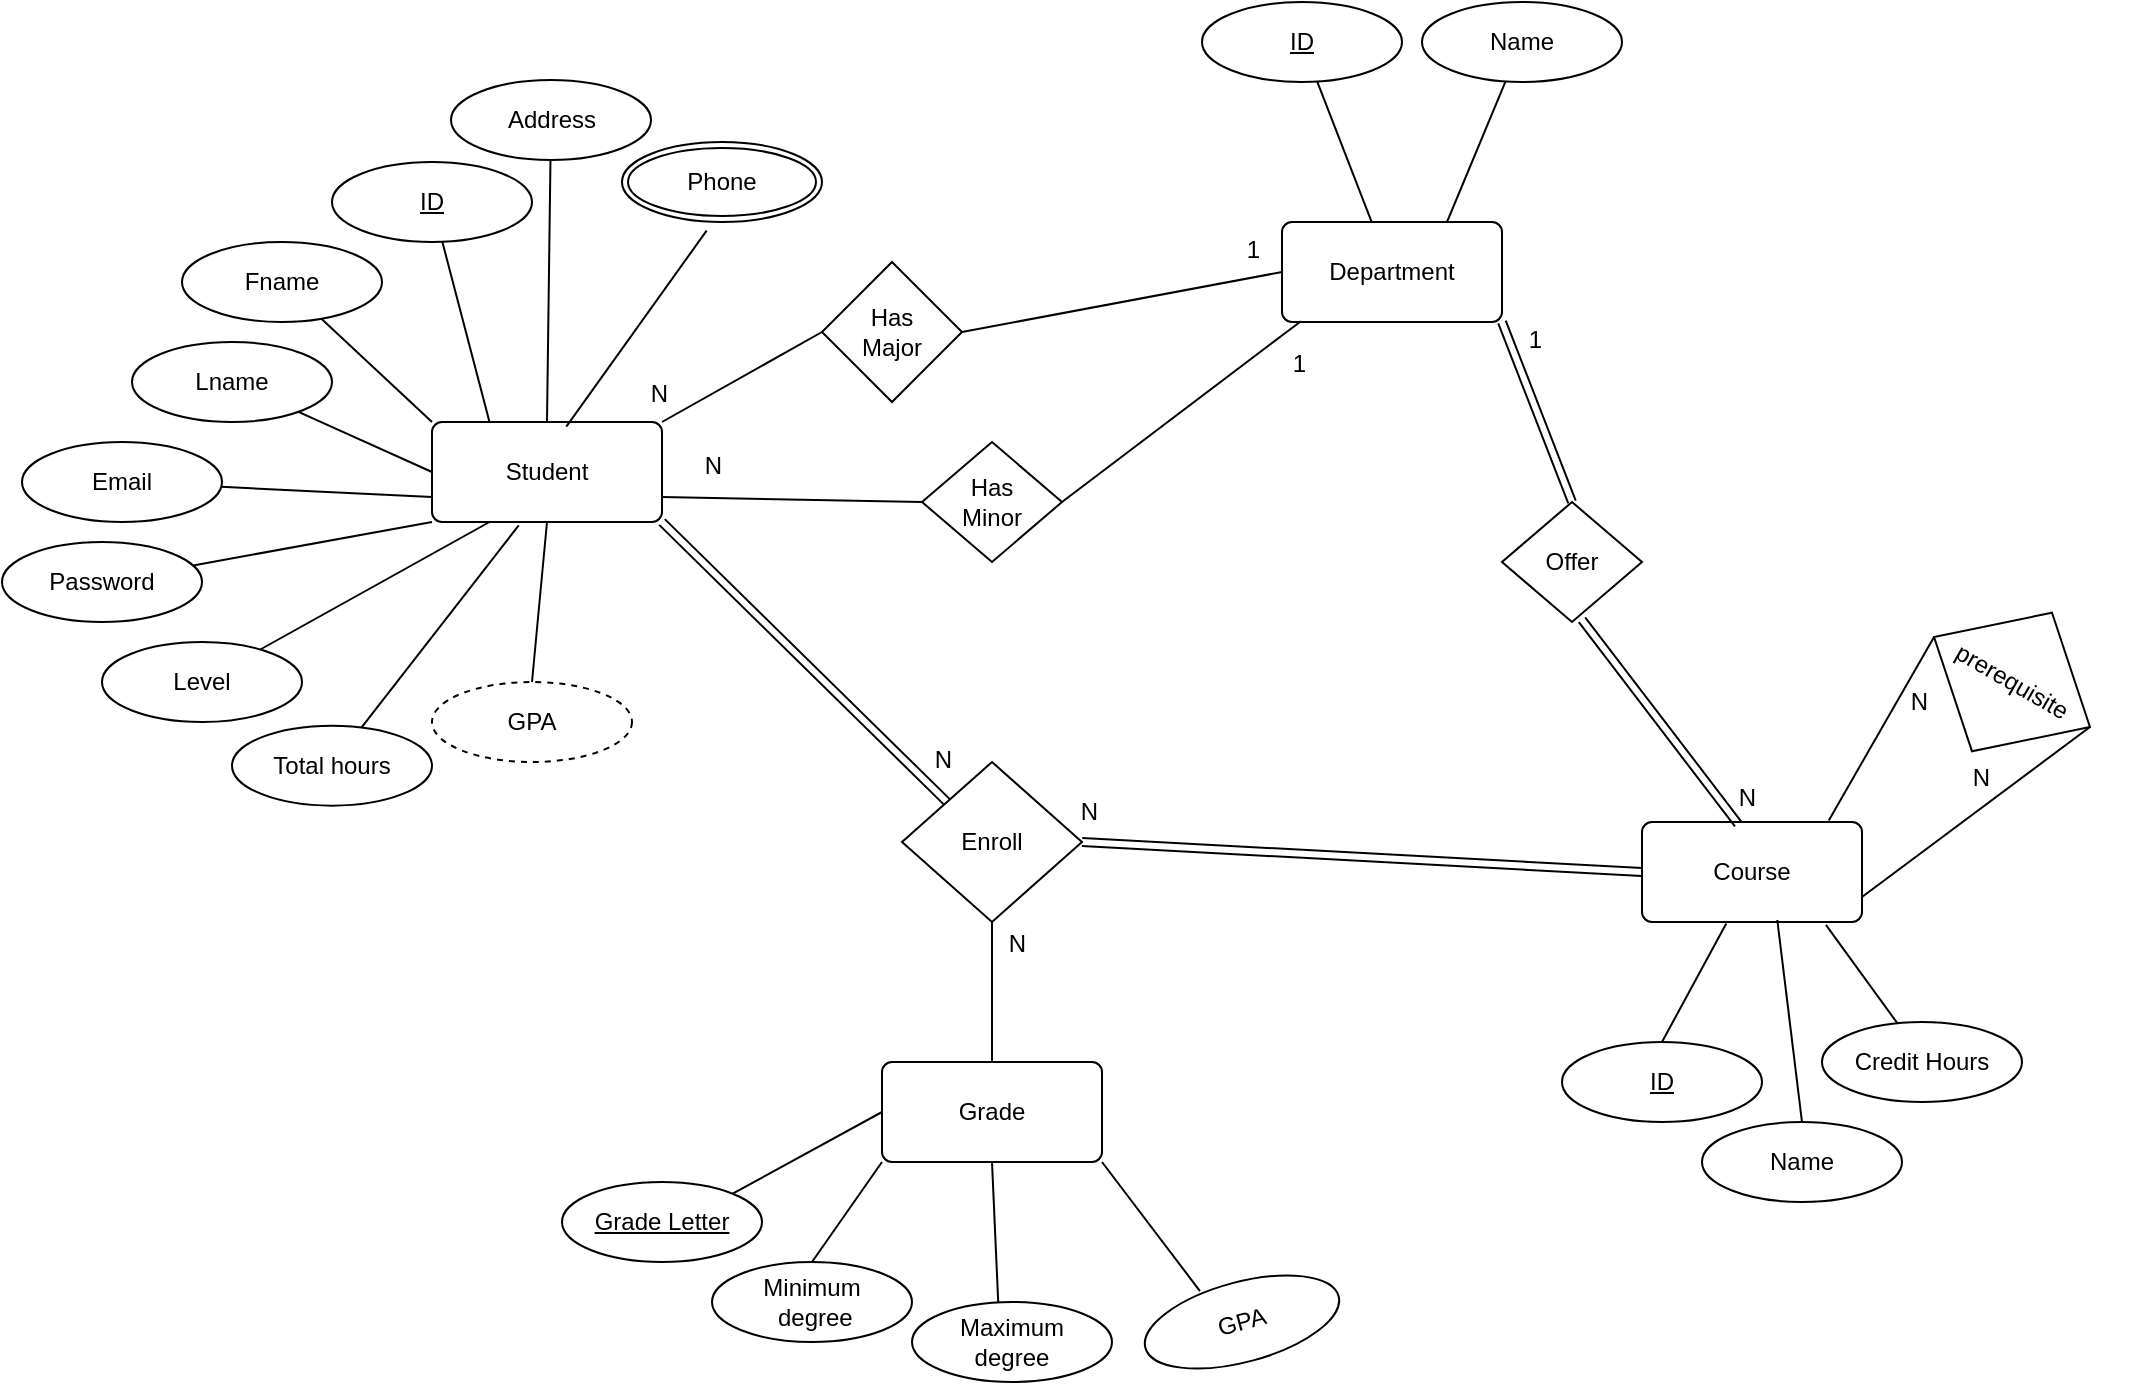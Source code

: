 <mxfile version="22.0.3" type="device">
  <diagram id="R2lEEEUBdFMjLlhIrx00" name="Page-1">
    <mxGraphModel dx="1518" dy="740" grid="1" gridSize="10" guides="1" tooltips="1" connect="1" arrows="1" fold="1" page="1" pageScale="1" pageWidth="850" pageHeight="1100" math="0" shadow="0" extFonts="Permanent Marker^https://fonts.googleapis.com/css?family=Permanent+Marker">
      <root>
        <mxCell id="0" />
        <mxCell id="1" parent="0" />
        <mxCell id="3p6yg__9nnK3ZTHGhMpI-1" value="Student" style="rounded=1;arcSize=10;whiteSpace=wrap;html=1;align=center;" vertex="1" parent="1">
          <mxGeometry x="425" y="510" width="115" height="50" as="geometry" />
        </mxCell>
        <mxCell id="3p6yg__9nnK3ZTHGhMpI-2" value="Department" style="rounded=1;arcSize=10;whiteSpace=wrap;html=1;align=center;" vertex="1" parent="1">
          <mxGeometry x="850" y="410" width="110" height="50" as="geometry" />
        </mxCell>
        <mxCell id="3p6yg__9nnK3ZTHGhMpI-3" value="" style="endArrow=none;html=1;rounded=0;exitX=0;exitY=0.75;exitDx=0;exitDy=0;" edge="1" parent="1" source="3p6yg__9nnK3ZTHGhMpI-1" target="3p6yg__9nnK3ZTHGhMpI-4">
          <mxGeometry relative="1" as="geometry">
            <mxPoint x="330" y="550" as="sourcePoint" />
            <mxPoint x="760" y="550" as="targetPoint" />
          </mxGeometry>
        </mxCell>
        <mxCell id="3p6yg__9nnK3ZTHGhMpI-4" value="Email" style="ellipse;whiteSpace=wrap;html=1;align=center;" vertex="1" parent="1">
          <mxGeometry x="220" y="520" width="100" height="40" as="geometry" />
        </mxCell>
        <mxCell id="3p6yg__9nnK3ZTHGhMpI-5" value="" style="endArrow=none;html=1;rounded=0;exitX=0.5;exitY=0;exitDx=0;exitDy=0;" edge="1" parent="1" source="3p6yg__9nnK3ZTHGhMpI-1" target="3p6yg__9nnK3ZTHGhMpI-6">
          <mxGeometry relative="1" as="geometry">
            <mxPoint x="410" y="510" as="sourcePoint" />
            <mxPoint x="660" y="550" as="targetPoint" />
          </mxGeometry>
        </mxCell>
        <mxCell id="3p6yg__9nnK3ZTHGhMpI-6" value="Address" style="ellipse;whiteSpace=wrap;html=1;align=center;" vertex="1" parent="1">
          <mxGeometry x="434.5" y="339" width="100" height="40" as="geometry" />
        </mxCell>
        <mxCell id="3p6yg__9nnK3ZTHGhMpI-7" value="" style="endArrow=none;html=1;rounded=0;exitX=0.25;exitY=0;exitDx=0;exitDy=0;" edge="1" parent="1" source="3p6yg__9nnK3ZTHGhMpI-1" target="3p6yg__9nnK3ZTHGhMpI-8">
          <mxGeometry relative="1" as="geometry">
            <mxPoint x="290" y="510" as="sourcePoint" />
            <mxPoint x="540" y="550" as="targetPoint" />
          </mxGeometry>
        </mxCell>
        <mxCell id="3p6yg__9nnK3ZTHGhMpI-8" value="ID" style="ellipse;whiteSpace=wrap;html=1;align=center;fontStyle=4" vertex="1" parent="1">
          <mxGeometry x="375" y="380" width="100" height="40" as="geometry" />
        </mxCell>
        <mxCell id="3p6yg__9nnK3ZTHGhMpI-9" value="" style="endArrow=none;html=1;rounded=0;exitX=0.406;exitY=-0.008;exitDx=0;exitDy=0;exitPerimeter=0;" edge="1" parent="1" source="3p6yg__9nnK3ZTHGhMpI-2" target="3p6yg__9nnK3ZTHGhMpI-10">
          <mxGeometry relative="1" as="geometry">
            <mxPoint x="900" y="390" as="sourcePoint" />
            <mxPoint x="1090" y="660" as="targetPoint" />
          </mxGeometry>
        </mxCell>
        <mxCell id="3p6yg__9nnK3ZTHGhMpI-10" value="ID" style="ellipse;whiteSpace=wrap;html=1;align=center;fontStyle=4" vertex="1" parent="1">
          <mxGeometry x="810" y="300" width="100" height="40" as="geometry" />
        </mxCell>
        <mxCell id="3p6yg__9nnK3ZTHGhMpI-11" value="" style="endArrow=none;html=1;rounded=0;exitX=0.75;exitY=0;exitDx=0;exitDy=0;" edge="1" parent="1" source="3p6yg__9nnK3ZTHGhMpI-2" target="3p6yg__9nnK3ZTHGhMpI-12">
          <mxGeometry relative="1" as="geometry">
            <mxPoint x="850" y="630" as="sourcePoint" />
            <mxPoint x="1100" y="670" as="targetPoint" />
          </mxGeometry>
        </mxCell>
        <mxCell id="3p6yg__9nnK3ZTHGhMpI-12" value="Name" style="ellipse;whiteSpace=wrap;html=1;align=center;" vertex="1" parent="1">
          <mxGeometry x="920" y="300" width="100" height="40" as="geometry" />
        </mxCell>
        <mxCell id="3p6yg__9nnK3ZTHGhMpI-31" value="Grade" style="rounded=1;arcSize=10;whiteSpace=wrap;html=1;align=center;" vertex="1" parent="1">
          <mxGeometry x="650" y="830" width="110" height="50" as="geometry" />
        </mxCell>
        <mxCell id="3p6yg__9nnK3ZTHGhMpI-32" value="" style="endArrow=none;html=1;rounded=0;exitX=0;exitY=1;exitDx=0;exitDy=0;entryX=0.5;entryY=0;entryDx=0;entryDy=0;" edge="1" parent="1" source="3p6yg__9nnK3ZTHGhMpI-31" target="3p6yg__9nnK3ZTHGhMpI-108">
          <mxGeometry relative="1" as="geometry">
            <mxPoint x="660" y="1110" as="sourcePoint" />
            <mxPoint x="709.013" y="950.004" as="targetPoint" />
          </mxGeometry>
        </mxCell>
        <mxCell id="3p6yg__9nnK3ZTHGhMpI-34" value="" style="endArrow=none;html=1;rounded=0;exitX=0.5;exitY=1;exitDx=0;exitDy=0;entryX=0.432;entryY=0.055;entryDx=0;entryDy=0;entryPerimeter=0;" edge="1" parent="1" source="3p6yg__9nnK3ZTHGhMpI-31" target="3p6yg__9nnK3ZTHGhMpI-35">
          <mxGeometry relative="1" as="geometry">
            <mxPoint x="670" y="1120" as="sourcePoint" />
            <mxPoint x="802.431" y="951.275" as="targetPoint" />
          </mxGeometry>
        </mxCell>
        <mxCell id="3p6yg__9nnK3ZTHGhMpI-35" value="Maximum&lt;br&gt;degree" style="ellipse;whiteSpace=wrap;html=1;align=center;" vertex="1" parent="1">
          <mxGeometry x="665" y="950" width="100" height="40" as="geometry" />
        </mxCell>
        <mxCell id="3p6yg__9nnK3ZTHGhMpI-36" value="" style="endArrow=none;html=1;rounded=0;exitX=0;exitY=0.5;exitDx=0;exitDy=0;entryX=1;entryY=0;entryDx=0;entryDy=0;" edge="1" parent="1" source="3p6yg__9nnK3ZTHGhMpI-31" target="3p6yg__9nnK3ZTHGhMpI-37">
          <mxGeometry relative="1" as="geometry">
            <mxPoint x="520" y="1100" as="sourcePoint" />
            <mxPoint x="604.853" y="960.903" as="targetPoint" />
          </mxGeometry>
        </mxCell>
        <mxCell id="3p6yg__9nnK3ZTHGhMpI-37" value="&lt;u&gt;Grade Letter&lt;/u&gt;" style="ellipse;whiteSpace=wrap;html=1;align=center;" vertex="1" parent="1">
          <mxGeometry x="490" y="890" width="100" height="40" as="geometry" />
        </mxCell>
        <mxCell id="3p6yg__9nnK3ZTHGhMpI-42" value="Has&lt;br&gt;Major" style="shape=rhombus;perimeter=rhombusPerimeter;whiteSpace=wrap;html=1;align=center;" vertex="1" parent="1">
          <mxGeometry x="620" y="430" width="70" height="70" as="geometry" />
        </mxCell>
        <mxCell id="3p6yg__9nnK3ZTHGhMpI-50" value="Course" style="rounded=1;arcSize=10;whiteSpace=wrap;html=1;align=center;" vertex="1" parent="1">
          <mxGeometry x="1030" y="710" width="110" height="50" as="geometry" />
        </mxCell>
        <mxCell id="3p6yg__9nnK3ZTHGhMpI-51" value="Offer" style="shape=rhombus;perimeter=rhombusPerimeter;whiteSpace=wrap;html=1;align=center;" vertex="1" parent="1">
          <mxGeometry x="960" y="550" width="70" height="60" as="geometry" />
        </mxCell>
        <mxCell id="3p6yg__9nnK3ZTHGhMpI-60" value="Phone" style="ellipse;shape=doubleEllipse;margin=3;whiteSpace=wrap;html=1;align=center;" vertex="1" parent="1">
          <mxGeometry x="520" y="370" width="100" height="40" as="geometry" />
        </mxCell>
        <mxCell id="3p6yg__9nnK3ZTHGhMpI-61" value="" style="endArrow=none;html=1;rounded=0;exitX=0.423;exitY=1.108;exitDx=0;exitDy=0;exitPerimeter=0;entryX=0.584;entryY=0.047;entryDx=0;entryDy=0;entryPerimeter=0;" edge="1" parent="1" source="3p6yg__9nnK3ZTHGhMpI-60" target="3p6yg__9nnK3ZTHGhMpI-1">
          <mxGeometry relative="1" as="geometry">
            <mxPoint x="840" y="580" as="sourcePoint" />
            <mxPoint x="1000" y="580" as="targetPoint" />
          </mxGeometry>
        </mxCell>
        <mxCell id="3p6yg__9nnK3ZTHGhMpI-62" value="" style="endArrow=none;html=1;rounded=0;exitX=0;exitY=0;exitDx=0;exitDy=0;" edge="1" parent="1" target="3p6yg__9nnK3ZTHGhMpI-63" source="3p6yg__9nnK3ZTHGhMpI-1">
          <mxGeometry relative="1" as="geometry">
            <mxPoint x="440" y="535.0" as="sourcePoint" />
            <mxPoint x="760" y="600" as="targetPoint" />
          </mxGeometry>
        </mxCell>
        <mxCell id="3p6yg__9nnK3ZTHGhMpI-63" value="Fname" style="ellipse;whiteSpace=wrap;html=1;align=center;" vertex="1" parent="1">
          <mxGeometry x="300" y="420" width="100" height="40" as="geometry" />
        </mxCell>
        <mxCell id="3p6yg__9nnK3ZTHGhMpI-64" value="" style="endArrow=none;html=1;rounded=0;exitX=0;exitY=0.5;exitDx=0;exitDy=0;" edge="1" parent="1" target="3p6yg__9nnK3ZTHGhMpI-65" source="3p6yg__9nnK3ZTHGhMpI-1">
          <mxGeometry relative="1" as="geometry">
            <mxPoint x="415" y="580" as="sourcePoint" />
            <mxPoint x="750" y="650" as="targetPoint" />
          </mxGeometry>
        </mxCell>
        <mxCell id="3p6yg__9nnK3ZTHGhMpI-65" value="Lname" style="ellipse;whiteSpace=wrap;html=1;align=center;" vertex="1" parent="1">
          <mxGeometry x="275" y="470" width="100" height="40" as="geometry" />
        </mxCell>
        <mxCell id="3p6yg__9nnK3ZTHGhMpI-66" value="" style="endArrow=none;html=1;rounded=0;exitX=0;exitY=1;exitDx=0;exitDy=0;" edge="1" parent="1" target="3p6yg__9nnK3ZTHGhMpI-67" source="3p6yg__9nnK3ZTHGhMpI-1">
          <mxGeometry relative="1" as="geometry">
            <mxPoint x="380" y="570" as="sourcePoint" />
            <mxPoint x="770" y="560" as="targetPoint" />
          </mxGeometry>
        </mxCell>
        <mxCell id="3p6yg__9nnK3ZTHGhMpI-67" value="Password" style="ellipse;whiteSpace=wrap;html=1;align=center;" vertex="1" parent="1">
          <mxGeometry x="210" y="570" width="100" height="40" as="geometry" />
        </mxCell>
        <mxCell id="3p6yg__9nnK3ZTHGhMpI-68" value="" style="endArrow=none;html=1;rounded=0;exitX=0.25;exitY=1;exitDx=0;exitDy=0;" edge="1" parent="1" target="3p6yg__9nnK3ZTHGhMpI-69" source="3p6yg__9nnK3ZTHGhMpI-1">
          <mxGeometry relative="1" as="geometry">
            <mxPoint x="445" y="560" as="sourcePoint" />
            <mxPoint x="780" y="570" as="targetPoint" />
          </mxGeometry>
        </mxCell>
        <mxCell id="3p6yg__9nnK3ZTHGhMpI-69" value="Level" style="ellipse;whiteSpace=wrap;html=1;align=center;" vertex="1" parent="1">
          <mxGeometry x="260" y="620" width="100" height="40" as="geometry" />
        </mxCell>
        <mxCell id="3p6yg__9nnK3ZTHGhMpI-70" value="" style="endArrow=none;html=1;rounded=0;exitX=0.5;exitY=1;exitDx=0;exitDy=0;entryX=0.5;entryY=0;entryDx=0;entryDy=0;" edge="1" parent="1" target="3p6yg__9nnK3ZTHGhMpI-112" source="3p6yg__9nnK3ZTHGhMpI-1">
          <mxGeometry relative="1" as="geometry">
            <mxPoint x="525" y="610" as="sourcePoint" />
            <mxPoint x="437.211" y="630.606" as="targetPoint" />
          </mxGeometry>
        </mxCell>
        <mxCell id="3p6yg__9nnK3ZTHGhMpI-74" value="Has&lt;br&gt;Minor" style="shape=rhombus;perimeter=rhombusPerimeter;whiteSpace=wrap;html=1;align=center;" vertex="1" parent="1">
          <mxGeometry x="670" y="520" width="70" height="60" as="geometry" />
        </mxCell>
        <mxCell id="3p6yg__9nnK3ZTHGhMpI-75" value="" style="endArrow=none;html=1;rounded=0;entryX=0.086;entryY=0.992;entryDx=0;entryDy=0;exitX=1;exitY=0.5;exitDx=0;exitDy=0;entryPerimeter=0;" edge="1" parent="1" source="3p6yg__9nnK3ZTHGhMpI-74" target="3p6yg__9nnK3ZTHGhMpI-2">
          <mxGeometry relative="1" as="geometry">
            <mxPoint x="900" y="500" as="sourcePoint" />
            <mxPoint x="830" y="580" as="targetPoint" />
          </mxGeometry>
        </mxCell>
        <mxCell id="3p6yg__9nnK3ZTHGhMpI-76" value="1" style="resizable=0;html=1;whiteSpace=wrap;align=right;verticalAlign=bottom;" connectable="0" vertex="1" parent="3p6yg__9nnK3ZTHGhMpI-75">
          <mxGeometry x="1" relative="1" as="geometry">
            <mxPoint x="4" y="30" as="offset" />
          </mxGeometry>
        </mxCell>
        <mxCell id="3p6yg__9nnK3ZTHGhMpI-83" value="" style="endArrow=none;html=1;rounded=0;exitX=1;exitY=0.5;exitDx=0;exitDy=0;entryX=0;entryY=0.5;entryDx=0;entryDy=0;" edge="1" parent="1" source="3p6yg__9nnK3ZTHGhMpI-42" target="3p6yg__9nnK3ZTHGhMpI-2">
          <mxGeometry relative="1" as="geometry">
            <mxPoint x="700" y="440" as="sourcePoint" />
            <mxPoint x="860" y="440" as="targetPoint" />
          </mxGeometry>
        </mxCell>
        <mxCell id="3p6yg__9nnK3ZTHGhMpI-84" value="1" style="resizable=0;html=1;whiteSpace=wrap;align=right;verticalAlign=bottom;" connectable="0" vertex="1" parent="3p6yg__9nnK3ZTHGhMpI-83">
          <mxGeometry x="1" relative="1" as="geometry">
            <mxPoint x="-10" y="-2" as="offset" />
          </mxGeometry>
        </mxCell>
        <mxCell id="3p6yg__9nnK3ZTHGhMpI-85" value="" style="endArrow=none;html=1;rounded=0;exitX=0.5;exitY=0;exitDx=0;exitDy=0;entryX=0.383;entryY=1.016;entryDx=0;entryDy=0;entryPerimeter=0;" edge="1" parent="1" target="3p6yg__9nnK3ZTHGhMpI-50" source="3p6yg__9nnK3ZTHGhMpI-86">
          <mxGeometry relative="1" as="geometry">
            <mxPoint x="1115" y="980" as="sourcePoint" />
            <mxPoint x="1310" y="1230" as="targetPoint" />
          </mxGeometry>
        </mxCell>
        <mxCell id="3p6yg__9nnK3ZTHGhMpI-86" value="ID" style="ellipse;whiteSpace=wrap;html=1;align=center;fontStyle=4" vertex="1" parent="1">
          <mxGeometry x="990" y="820" width="100" height="40" as="geometry" />
        </mxCell>
        <mxCell id="3p6yg__9nnK3ZTHGhMpI-87" value="" style="endArrow=none;html=1;rounded=0;exitX=0.5;exitY=0;exitDx=0;exitDy=0;entryX=0.615;entryY=0.98;entryDx=0;entryDy=0;entryPerimeter=0;" edge="1" parent="1" target="3p6yg__9nnK3ZTHGhMpI-50" source="3p6yg__9nnK3ZTHGhMpI-88">
          <mxGeometry relative="1" as="geometry">
            <mxPoint x="1153" y="980" as="sourcePoint" />
            <mxPoint x="1320" y="1240" as="targetPoint" />
          </mxGeometry>
        </mxCell>
        <mxCell id="3p6yg__9nnK3ZTHGhMpI-88" value="Name" style="ellipse;whiteSpace=wrap;html=1;align=center;" vertex="1" parent="1">
          <mxGeometry x="1060" y="860" width="100" height="40" as="geometry" />
        </mxCell>
        <mxCell id="3p6yg__9nnK3ZTHGhMpI-90" value="" style="endArrow=none;html=1;rounded=0;exitX=0.386;exitY=0.047;exitDx=0;exitDy=0;entryX=0.836;entryY=1.028;entryDx=0;entryDy=0;exitPerimeter=0;entryPerimeter=0;" edge="1" parent="1" source="3p6yg__9nnK3ZTHGhMpI-91" target="3p6yg__9nnK3ZTHGhMpI-50">
          <mxGeometry relative="1" as="geometry">
            <mxPoint x="1243" y="940" as="sourcePoint" />
            <mxPoint x="1193" y="720" as="targetPoint" />
          </mxGeometry>
        </mxCell>
        <mxCell id="3p6yg__9nnK3ZTHGhMpI-91" value="Credit Hours" style="ellipse;whiteSpace=wrap;html=1;align=center;" vertex="1" parent="1">
          <mxGeometry x="1120" y="810" width="100" height="40" as="geometry" />
        </mxCell>
        <mxCell id="3p6yg__9nnK3ZTHGhMpI-94" value="" style="shape=link;html=1;rounded=0;entryX=0.437;entryY=0.02;entryDx=0;entryDy=0;entryPerimeter=0;" edge="1" parent="1" target="3p6yg__9nnK3ZTHGhMpI-50">
          <mxGeometry relative="1" as="geometry">
            <mxPoint x="1000" y="608.89" as="sourcePoint" />
            <mxPoint x="1160" y="608.89" as="targetPoint" />
          </mxGeometry>
        </mxCell>
        <mxCell id="3p6yg__9nnK3ZTHGhMpI-95" value="N" style="resizable=0;html=1;whiteSpace=wrap;align=right;verticalAlign=bottom;" connectable="0" vertex="1" parent="3p6yg__9nnK3ZTHGhMpI-94">
          <mxGeometry x="1" relative="1" as="geometry">
            <mxPoint x="10" y="-4" as="offset" />
          </mxGeometry>
        </mxCell>
        <mxCell id="3p6yg__9nnK3ZTHGhMpI-96" value="" style="shape=link;html=1;rounded=0;exitX=0.5;exitY=0;exitDx=0;exitDy=0;entryX=1;entryY=1;entryDx=0;entryDy=0;" edge="1" parent="1" source="3p6yg__9nnK3ZTHGhMpI-51" target="3p6yg__9nnK3ZTHGhMpI-2">
          <mxGeometry relative="1" as="geometry">
            <mxPoint x="1160" y="540" as="sourcePoint" />
            <mxPoint x="1320" y="540" as="targetPoint" />
          </mxGeometry>
        </mxCell>
        <mxCell id="3p6yg__9nnK3ZTHGhMpI-97" value="1" style="resizable=0;html=1;whiteSpace=wrap;align=right;verticalAlign=bottom;" connectable="0" vertex="1" parent="3p6yg__9nnK3ZTHGhMpI-96">
          <mxGeometry x="1" relative="1" as="geometry">
            <mxPoint x="21" y="17" as="offset" />
          </mxGeometry>
        </mxCell>
        <mxCell id="3p6yg__9nnK3ZTHGhMpI-98" value="prerequisite" style="shape=rhombus;perimeter=rhombusPerimeter;whiteSpace=wrap;html=1;align=center;rotation=30;" vertex="1" parent="1">
          <mxGeometry x="1170" y="600" width="90" height="80" as="geometry" />
        </mxCell>
        <mxCell id="3p6yg__9nnK3ZTHGhMpI-104" value="" style="endArrow=none;html=1;rounded=0;exitX=0.849;exitY=-0.016;exitDx=0;exitDy=0;exitPerimeter=0;entryX=0;entryY=0.5;entryDx=0;entryDy=0;" edge="1" parent="1" source="3p6yg__9nnK3ZTHGhMpI-50" target="3p6yg__9nnK3ZTHGhMpI-98">
          <mxGeometry relative="1" as="geometry">
            <mxPoint x="1090" y="580" as="sourcePoint" />
            <mxPoint x="1250" y="580" as="targetPoint" />
          </mxGeometry>
        </mxCell>
        <mxCell id="3p6yg__9nnK3ZTHGhMpI-105" value="N" style="resizable=0;html=1;whiteSpace=wrap;align=right;verticalAlign=bottom;" connectable="0" vertex="1" parent="3p6yg__9nnK3ZTHGhMpI-104">
          <mxGeometry x="1" relative="1" as="geometry">
            <mxPoint x="-1" y="41" as="offset" />
          </mxGeometry>
        </mxCell>
        <mxCell id="3p6yg__9nnK3ZTHGhMpI-106" value="" style="endArrow=none;html=1;rounded=0;exitX=1;exitY=0.75;exitDx=0;exitDy=0;entryX=1;entryY=0.5;entryDx=0;entryDy=0;" edge="1" parent="1" source="3p6yg__9nnK3ZTHGhMpI-50" target="3p6yg__9nnK3ZTHGhMpI-98">
          <mxGeometry relative="1" as="geometry">
            <mxPoint x="1230" y="720" as="sourcePoint" />
            <mxPoint x="1390" y="720" as="targetPoint" />
          </mxGeometry>
        </mxCell>
        <mxCell id="3p6yg__9nnK3ZTHGhMpI-107" value="N" style="resizable=0;html=1;whiteSpace=wrap;align=right;verticalAlign=bottom;" connectable="0" vertex="1" parent="3p6yg__9nnK3ZTHGhMpI-106">
          <mxGeometry x="1" relative="1" as="geometry">
            <mxPoint x="-48" y="34" as="offset" />
          </mxGeometry>
        </mxCell>
        <mxCell id="3p6yg__9nnK3ZTHGhMpI-108" value="Minimum&lt;br&gt;&amp;nbsp;degree" style="ellipse;whiteSpace=wrap;html=1;align=center;" vertex="1" parent="1">
          <mxGeometry x="565" y="930" width="100" height="40" as="geometry" />
        </mxCell>
        <mxCell id="3p6yg__9nnK3ZTHGhMpI-109" value="" style="endArrow=none;html=1;rounded=0;exitX=1;exitY=1;exitDx=0;exitDy=0;entryX=0.337;entryY=-0.009;entryDx=0;entryDy=0;entryPerimeter=0;" edge="1" parent="1" target="3p6yg__9nnK3ZTHGhMpI-110" source="3p6yg__9nnK3ZTHGhMpI-31">
          <mxGeometry relative="1" as="geometry">
            <mxPoint x="888" y="860" as="sourcePoint" />
            <mxPoint x="1265" y="920" as="targetPoint" />
          </mxGeometry>
        </mxCell>
        <mxCell id="3p6yg__9nnK3ZTHGhMpI-110" value="GPA" style="ellipse;whiteSpace=wrap;html=1;align=center;rotation=-15;" vertex="1" parent="1">
          <mxGeometry x="780" y="940" width="100" height="40" as="geometry" />
        </mxCell>
        <mxCell id="3p6yg__9nnK3ZTHGhMpI-112" value="GPA" style="ellipse;whiteSpace=wrap;html=1;align=center;dashed=1;" vertex="1" parent="1">
          <mxGeometry x="425" y="640" width="100" height="40" as="geometry" />
        </mxCell>
        <mxCell id="3p6yg__9nnK3ZTHGhMpI-113" value="" style="endArrow=none;html=1;rounded=0;exitX=0.377;exitY=1.033;exitDx=0;exitDy=0;exitPerimeter=0;" edge="1" parent="1" target="3p6yg__9nnK3ZTHGhMpI-114" source="3p6yg__9nnK3ZTHGhMpI-1">
          <mxGeometry relative="1" as="geometry">
            <mxPoint x="530" y="590" as="sourcePoint" />
            <mxPoint x="856" y="600" as="targetPoint" />
          </mxGeometry>
        </mxCell>
        <mxCell id="3p6yg__9nnK3ZTHGhMpI-114" value="Total hours" style="ellipse;whiteSpace=wrap;html=1;align=center;" vertex="1" parent="1">
          <mxGeometry x="325" y="661.83" width="100" height="40" as="geometry" />
        </mxCell>
        <mxCell id="3p6yg__9nnK3ZTHGhMpI-115" value="Enroll" style="shape=rhombus;perimeter=rhombusPerimeter;whiteSpace=wrap;html=1;align=center;" vertex="1" parent="1">
          <mxGeometry x="660" y="680" width="90" height="80" as="geometry" />
        </mxCell>
        <mxCell id="3p6yg__9nnK3ZTHGhMpI-116" value="" style="endArrow=none;html=1;rounded=0;exitX=0;exitY=0.5;exitDx=0;exitDy=0;entryX=1;entryY=0;entryDx=0;entryDy=0;" edge="1" parent="1" source="3p6yg__9nnK3ZTHGhMpI-42" target="3p6yg__9nnK3ZTHGhMpI-1">
          <mxGeometry relative="1" as="geometry">
            <mxPoint x="610" y="570" as="sourcePoint" />
            <mxPoint x="770" y="570" as="targetPoint" />
          </mxGeometry>
        </mxCell>
        <mxCell id="3p6yg__9nnK3ZTHGhMpI-117" value="N" style="resizable=0;html=1;whiteSpace=wrap;align=right;verticalAlign=bottom;" connectable="0" vertex="1" parent="3p6yg__9nnK3ZTHGhMpI-116">
          <mxGeometry x="1" relative="1" as="geometry">
            <mxPoint x="5" y="-6" as="offset" />
          </mxGeometry>
        </mxCell>
        <mxCell id="3p6yg__9nnK3ZTHGhMpI-118" value="" style="endArrow=none;html=1;rounded=0;entryX=1;entryY=0.75;entryDx=0;entryDy=0;exitX=0;exitY=0.5;exitDx=0;exitDy=0;" edge="1" parent="1" source="3p6yg__9nnK3ZTHGhMpI-74" target="3p6yg__9nnK3ZTHGhMpI-1">
          <mxGeometry relative="1" as="geometry">
            <mxPoint x="640" y="590" as="sourcePoint" />
            <mxPoint x="800" y="590" as="targetPoint" />
          </mxGeometry>
        </mxCell>
        <mxCell id="3p6yg__9nnK3ZTHGhMpI-119" value="N" style="resizable=0;html=1;whiteSpace=wrap;align=right;verticalAlign=bottom;" connectable="0" vertex="1" parent="3p6yg__9nnK3ZTHGhMpI-118">
          <mxGeometry x="1" relative="1" as="geometry">
            <mxPoint x="31" y="-7" as="offset" />
          </mxGeometry>
        </mxCell>
        <mxCell id="3p6yg__9nnK3ZTHGhMpI-120" value="" style="shape=link;html=1;rounded=0;entryX=0;entryY=0;entryDx=0;entryDy=0;exitX=1;exitY=1;exitDx=0;exitDy=0;" edge="1" parent="1" source="3p6yg__9nnK3ZTHGhMpI-1" target="3p6yg__9nnK3ZTHGhMpI-115">
          <mxGeometry relative="1" as="geometry">
            <mxPoint x="530" y="560" as="sourcePoint" />
            <mxPoint x="690" y="560" as="targetPoint" />
          </mxGeometry>
        </mxCell>
        <mxCell id="3p6yg__9nnK3ZTHGhMpI-121" value="N" style="resizable=0;html=1;whiteSpace=wrap;align=right;verticalAlign=bottom;" connectable="0" vertex="1" parent="3p6yg__9nnK3ZTHGhMpI-120">
          <mxGeometry x="1" relative="1" as="geometry">
            <mxPoint x="4" y="-13" as="offset" />
          </mxGeometry>
        </mxCell>
        <mxCell id="3p6yg__9nnK3ZTHGhMpI-122" value="" style="shape=link;html=1;rounded=0;exitX=1;exitY=0.5;exitDx=0;exitDy=0;entryX=0;entryY=0.5;entryDx=0;entryDy=0;" edge="1" parent="1" source="3p6yg__9nnK3ZTHGhMpI-115" target="3p6yg__9nnK3ZTHGhMpI-50">
          <mxGeometry relative="1" as="geometry">
            <mxPoint x="830" y="730" as="sourcePoint" />
            <mxPoint x="990" y="730" as="targetPoint" />
          </mxGeometry>
        </mxCell>
        <mxCell id="3p6yg__9nnK3ZTHGhMpI-123" value="N" style="resizable=0;html=1;whiteSpace=wrap;align=right;verticalAlign=bottom;" connectable="0" vertex="1" parent="3p6yg__9nnK3ZTHGhMpI-122">
          <mxGeometry x="1" relative="1" as="geometry">
            <mxPoint x="-271" y="-22" as="offset" />
          </mxGeometry>
        </mxCell>
        <mxCell id="3p6yg__9nnK3ZTHGhMpI-126" value="" style="endArrow=none;html=1;rounded=0;exitX=0.5;exitY=0;exitDx=0;exitDy=0;entryX=0.5;entryY=1;entryDx=0;entryDy=0;" edge="1" parent="1" source="3p6yg__9nnK3ZTHGhMpI-31" target="3p6yg__9nnK3ZTHGhMpI-115">
          <mxGeometry relative="1" as="geometry">
            <mxPoint x="730" y="800" as="sourcePoint" />
            <mxPoint x="890" y="800" as="targetPoint" />
          </mxGeometry>
        </mxCell>
        <mxCell id="3p6yg__9nnK3ZTHGhMpI-127" value="N" style="resizable=0;html=1;whiteSpace=wrap;align=right;verticalAlign=bottom;" connectable="0" vertex="1" parent="3p6yg__9nnK3ZTHGhMpI-126">
          <mxGeometry x="1" relative="1" as="geometry">
            <mxPoint x="18" y="19" as="offset" />
          </mxGeometry>
        </mxCell>
      </root>
    </mxGraphModel>
  </diagram>
</mxfile>
